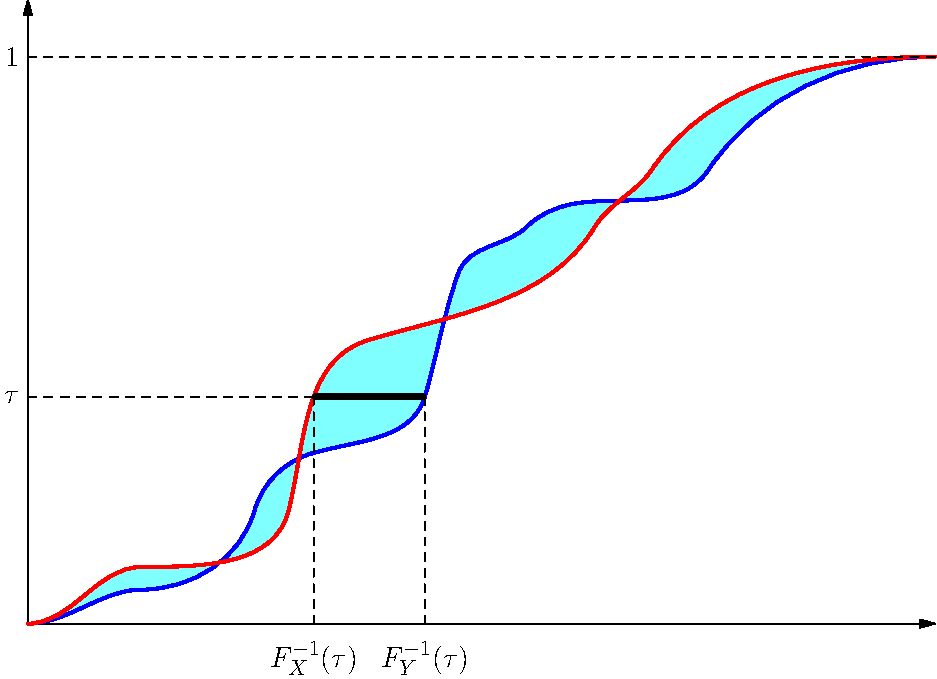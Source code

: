 
unitsize(2cm);
real width = 8;
real height = 5.5;

draw((0,0)--(width,0), EndArrow);
draw((0,0)--(0,height), EndArrow);

path p = (0,0){1,0}..(1,0.3){1,0}..{0.2,0.7}(2.0,1)..(2.5,1.5){1,0.3}..{0.3,1}(3.5,2)..{0.3,0.8}(3.8,3.1)..
    (4.4,3.5){1,1}..(4.8,3.7)..(6,4){1,1.5}..{1,0}(8,5);
path q = (0,0){1,0}..(1,0.5){1,0}..{0.2,0.8}(2.3,1)..(3,2.5){1,0.3}..{0.3,0.5}(5,3.5)..
    (5.5,4){1,1.5}..{1,0}(8,5);
fill(p..reverse(q)..cycle, evenodd+lightcyan);
draw(p, blue+linewidth(1.6));
draw(q, red+linewidth(1.6));

real one_y = 5;
draw((0,one_y)--(8,one_y), dashed);
label("$1$", (0,one_y), W, fontsize(15));

real y = 2;
path seg = (0,y)--(8,y);
pair l_int = intersectionpoint(seg, q);
pair r_int = intersectionpoint(seg, p);
draw(l_int--r_int, linewidth(3), TrueMargin(1,1));

draw((0,l_int.y)--l_int, dashed);
label("$\tau$", (0,l_int.y), W, fontsize(15));

draw((l_int.x,y)--(l_int.x,0), dashed);
label("$F_X^{-1}(\tau)$", (l_int.x,0), 2*S, fontsize(15));

draw((r_int.x,y)--(r_int.x,0), dashed);
label("$F_Y^{-1}(\tau)$", (r_int.x,0), 2*S, fontsize(15));